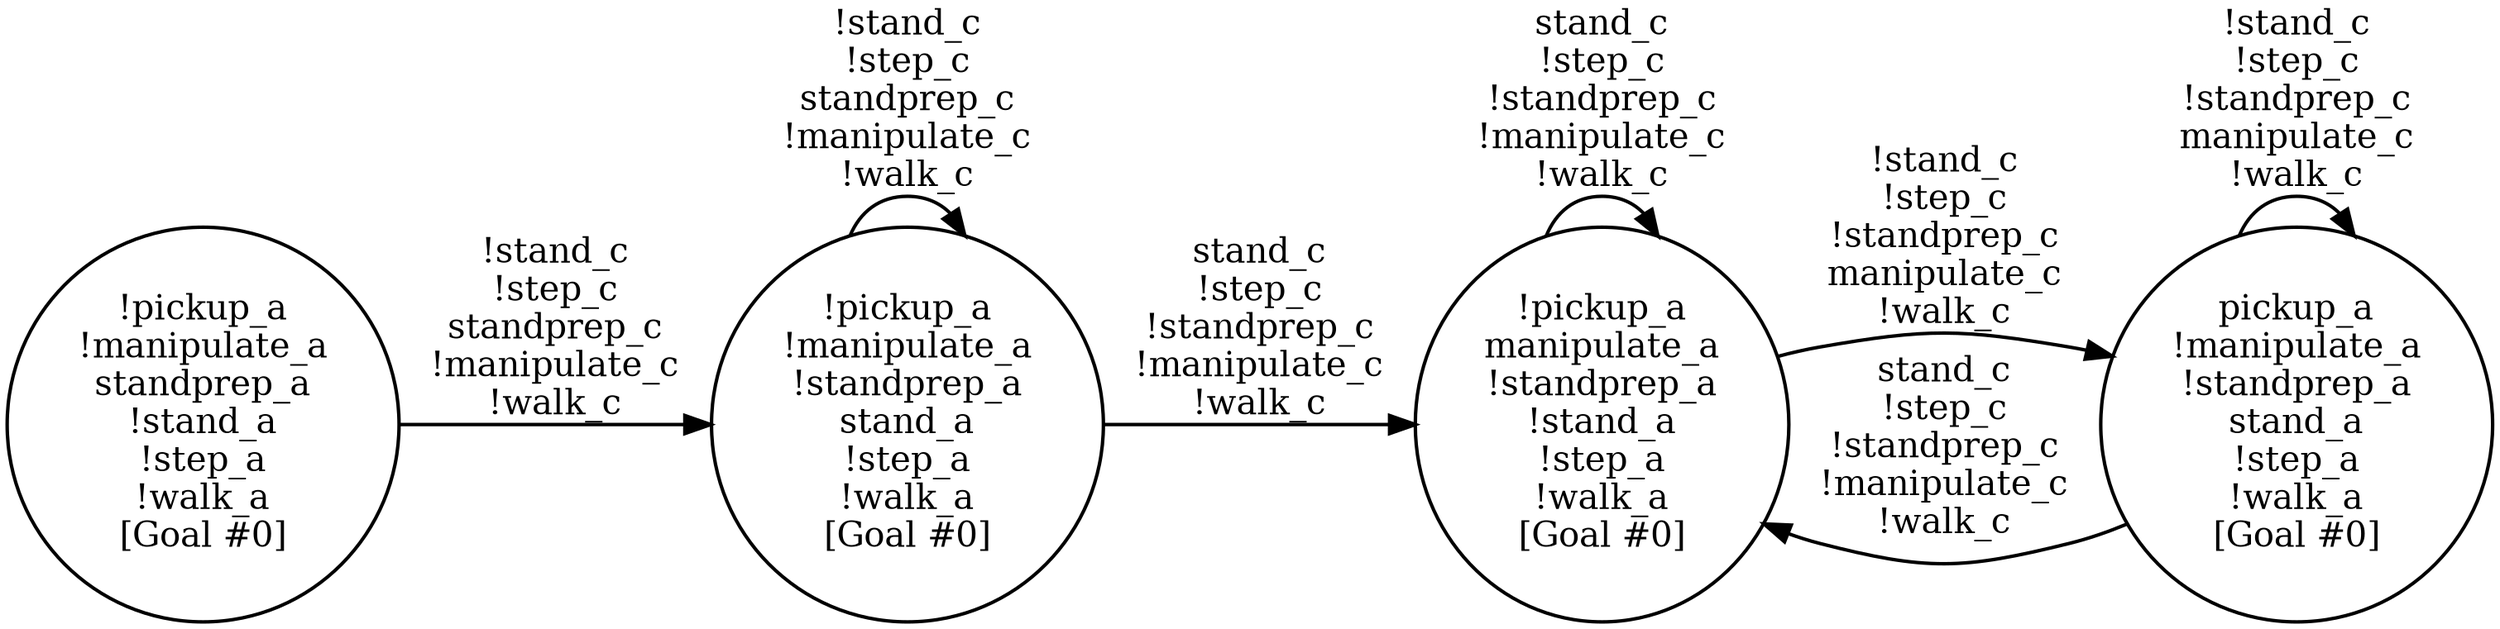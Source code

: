 
digraph A {
    rankdir = LR;
    overlap = false;
    ratio = "compress";
	0 [style="bold", width=0, height=0, fontsize=20, label="!pickup_a\n!manipulate_a\nstandprep_a\n!stand_a\n!step_a\n!walk_a\n[Goal #0]"];
	1 [style="bold", width=0, height=0, fontsize=20, label="!pickup_a\n!manipulate_a\n!standprep_a\nstand_a\n!step_a\n!walk_a\n[Goal #0]"];
	2 [style="bold", width=0, height=0, fontsize=20, label="!pickup_a\nmanipulate_a\n!standprep_a\n!stand_a\n!step_a\n!walk_a\n[Goal #0]"];
	3 [style="bold", width=0, height=0, fontsize=20, label="pickup_a\n!manipulate_a\n!standprep_a\nstand_a\n!step_a\n!walk_a\n[Goal #0]"];
	0 -> 1 [style="bold", arrowsize=1.5, fontsize=20, label="!stand_c\n!step_c\nstandprep_c\n!manipulate_c\n!walk_c"];
	1 -> 1 [style="bold", arrowsize=1.5, fontsize=20, label="!stand_c\n!step_c\nstandprep_c\n!manipulate_c\n!walk_c"];
	1 -> 2 [style="bold", arrowsize=1.5, fontsize=20, label="stand_c\n!step_c\n!standprep_c\n!manipulate_c\n!walk_c"];
	2 -> 2 [style="bold", arrowsize=1.5, fontsize=20, label="stand_c\n!step_c\n!standprep_c\n!manipulate_c\n!walk_c"];
	2 -> 3 [style="bold", arrowsize=1.5, fontsize=20, label="!stand_c\n!step_c\n!standprep_c\nmanipulate_c\n!walk_c"];
	3 -> 2 [style="bold", arrowsize=1.5, fontsize=20, label="stand_c\n!step_c\n!standprep_c\n!manipulate_c\n!walk_c"];
	3 -> 3 [style="bold", arrowsize=1.5, fontsize=20, label="!stand_c\n!step_c\n!standprep_c\nmanipulate_c\n!walk_c"];
} 
